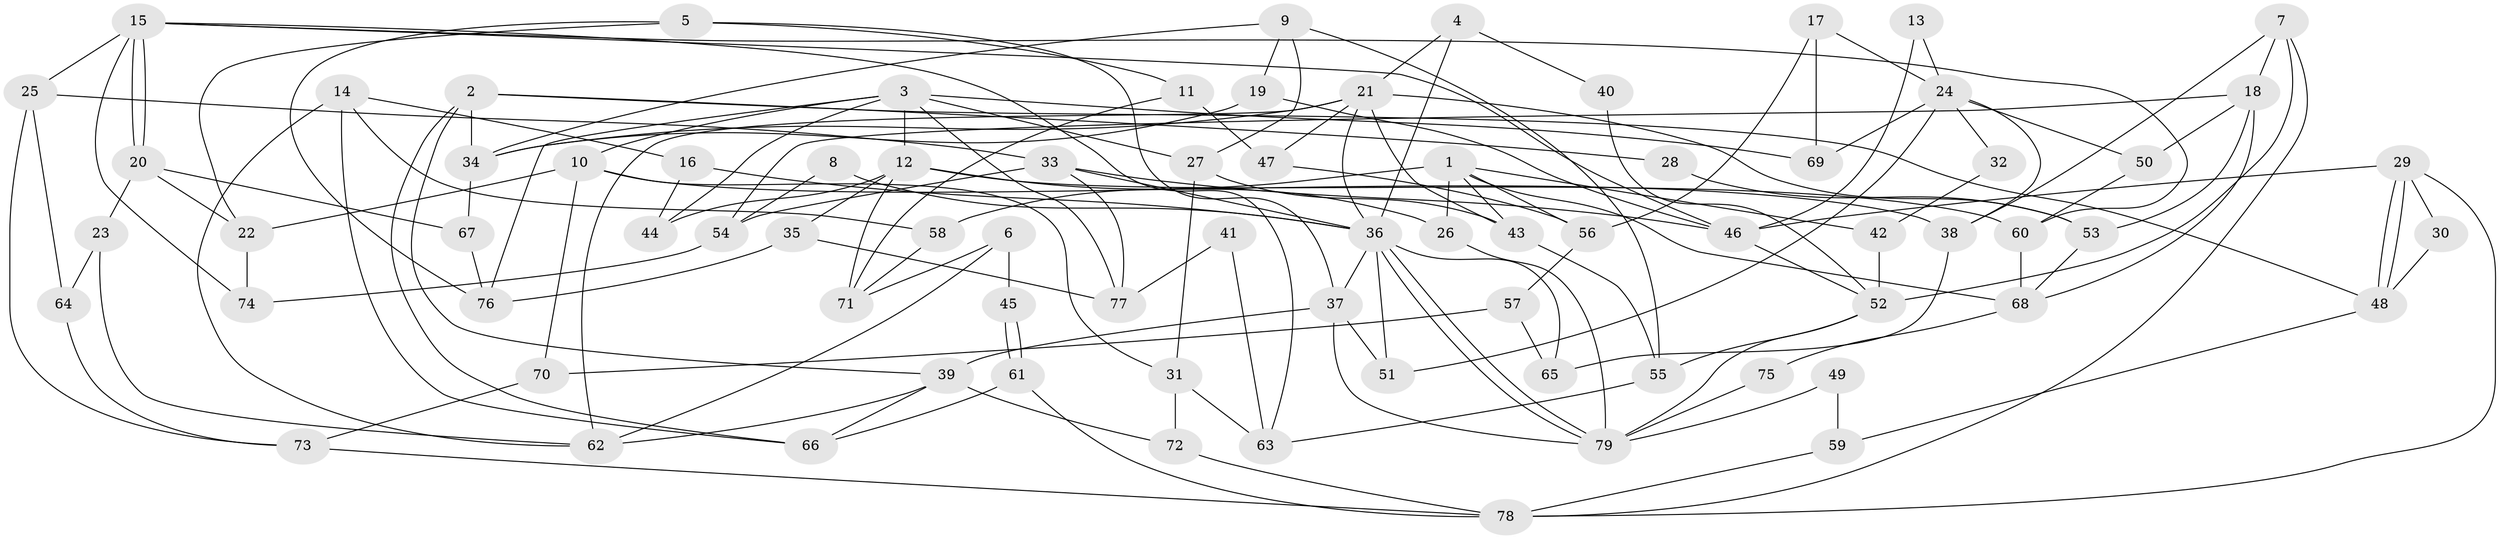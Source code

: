 // Generated by graph-tools (version 1.1) at 2025/15/03/09/25 04:15:18]
// undirected, 79 vertices, 158 edges
graph export_dot {
graph [start="1"]
  node [color=gray90,style=filled];
  1;
  2;
  3;
  4;
  5;
  6;
  7;
  8;
  9;
  10;
  11;
  12;
  13;
  14;
  15;
  16;
  17;
  18;
  19;
  20;
  21;
  22;
  23;
  24;
  25;
  26;
  27;
  28;
  29;
  30;
  31;
  32;
  33;
  34;
  35;
  36;
  37;
  38;
  39;
  40;
  41;
  42;
  43;
  44;
  45;
  46;
  47;
  48;
  49;
  50;
  51;
  52;
  53;
  54;
  55;
  56;
  57;
  58;
  59;
  60;
  61;
  62;
  63;
  64;
  65;
  66;
  67;
  68;
  69;
  70;
  71;
  72;
  73;
  74;
  75;
  76;
  77;
  78;
  79;
  1 -- 68;
  1 -- 43;
  1 -- 26;
  1 -- 42;
  1 -- 56;
  1 -- 58;
  2 -- 39;
  2 -- 34;
  2 -- 28;
  2 -- 48;
  2 -- 66;
  3 -- 76;
  3 -- 12;
  3 -- 10;
  3 -- 27;
  3 -- 44;
  3 -- 69;
  3 -- 77;
  4 -- 21;
  4 -- 36;
  4 -- 40;
  5 -- 76;
  5 -- 11;
  5 -- 22;
  5 -- 37;
  6 -- 71;
  6 -- 62;
  6 -- 45;
  7 -- 52;
  7 -- 78;
  7 -- 18;
  7 -- 38;
  8 -- 36;
  8 -- 54;
  9 -- 55;
  9 -- 19;
  9 -- 27;
  9 -- 34;
  10 -- 22;
  10 -- 31;
  10 -- 38;
  10 -- 70;
  11 -- 47;
  11 -- 71;
  12 -- 60;
  12 -- 44;
  12 -- 26;
  12 -- 35;
  12 -- 71;
  13 -- 46;
  13 -- 24;
  14 -- 66;
  14 -- 62;
  14 -- 16;
  14 -- 58;
  15 -- 20;
  15 -- 20;
  15 -- 46;
  15 -- 25;
  15 -- 60;
  15 -- 63;
  15 -- 74;
  16 -- 36;
  16 -- 44;
  17 -- 69;
  17 -- 24;
  17 -- 56;
  18 -- 54;
  18 -- 50;
  18 -- 53;
  18 -- 68;
  19 -- 46;
  19 -- 34;
  20 -- 23;
  20 -- 22;
  20 -- 67;
  21 -- 36;
  21 -- 53;
  21 -- 34;
  21 -- 43;
  21 -- 47;
  21 -- 62;
  22 -- 74;
  23 -- 64;
  23 -- 62;
  24 -- 38;
  24 -- 51;
  24 -- 32;
  24 -- 50;
  24 -- 69;
  25 -- 73;
  25 -- 33;
  25 -- 64;
  26 -- 79;
  27 -- 31;
  27 -- 43;
  28 -- 53;
  29 -- 48;
  29 -- 48;
  29 -- 46;
  29 -- 30;
  29 -- 78;
  30 -- 48;
  31 -- 63;
  31 -- 72;
  32 -- 42;
  33 -- 36;
  33 -- 46;
  33 -- 54;
  33 -- 77;
  34 -- 67;
  35 -- 77;
  35 -- 76;
  36 -- 37;
  36 -- 79;
  36 -- 79;
  36 -- 51;
  36 -- 65;
  37 -- 79;
  37 -- 39;
  37 -- 51;
  38 -- 65;
  39 -- 72;
  39 -- 62;
  39 -- 66;
  40 -- 52;
  41 -- 77;
  41 -- 63;
  42 -- 52;
  43 -- 55;
  45 -- 61;
  45 -- 61;
  46 -- 52;
  47 -- 56;
  48 -- 59;
  49 -- 59;
  49 -- 79;
  50 -- 60;
  52 -- 55;
  52 -- 79;
  53 -- 68;
  54 -- 74;
  55 -- 63;
  56 -- 57;
  57 -- 65;
  57 -- 70;
  58 -- 71;
  59 -- 78;
  60 -- 68;
  61 -- 66;
  61 -- 78;
  64 -- 73;
  67 -- 76;
  68 -- 75;
  70 -- 73;
  72 -- 78;
  73 -- 78;
  75 -- 79;
}
